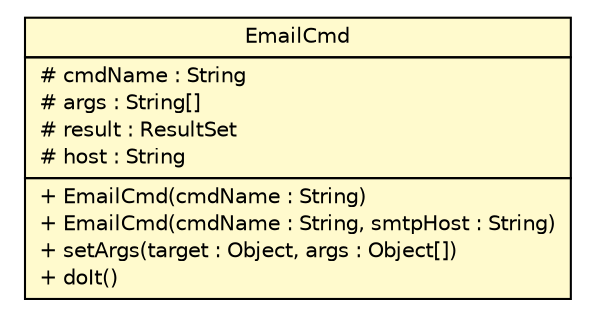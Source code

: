 #!/usr/local/bin/dot
#
# Class diagram 
# Generated by UMLGraph version R5_6 (http://www.umlgraph.org/)
#

digraph G {
	edge [fontname="Helvetica",fontsize=10,labelfontname="Helvetica",labelfontsize=10];
	node [fontname="Helvetica",fontsize=10,shape=plaintext];
	nodesep=0.25;
	ranksep=0.5;
	// sorcer.util.EmailCmd
	c214826 [label=<<table title="sorcer.util.EmailCmd" border="0" cellborder="1" cellspacing="0" cellpadding="2" port="p" bgcolor="lemonChiffon" href="./EmailCmd.html">
		<tr><td><table border="0" cellspacing="0" cellpadding="1">
<tr><td align="center" balign="center"> EmailCmd </td></tr>
		</table></td></tr>
		<tr><td><table border="0" cellspacing="0" cellpadding="1">
<tr><td align="left" balign="left"> # cmdName : String </td></tr>
<tr><td align="left" balign="left"> # args : String[] </td></tr>
<tr><td align="left" balign="left"> # result : ResultSet </td></tr>
<tr><td align="left" balign="left"> # host : String </td></tr>
		</table></td></tr>
		<tr><td><table border="0" cellspacing="0" cellpadding="1">
<tr><td align="left" balign="left"> + EmailCmd(cmdName : String) </td></tr>
<tr><td align="left" balign="left"> + EmailCmd(cmdName : String, smtpHost : String) </td></tr>
<tr><td align="left" balign="left"> + setArgs(target : Object, args : Object[]) </td></tr>
<tr><td align="left" balign="left"> + doIt() </td></tr>
		</table></td></tr>
		</table>>, URL="./EmailCmd.html", fontname="Helvetica", fontcolor="black", fontsize=10.0];
}

